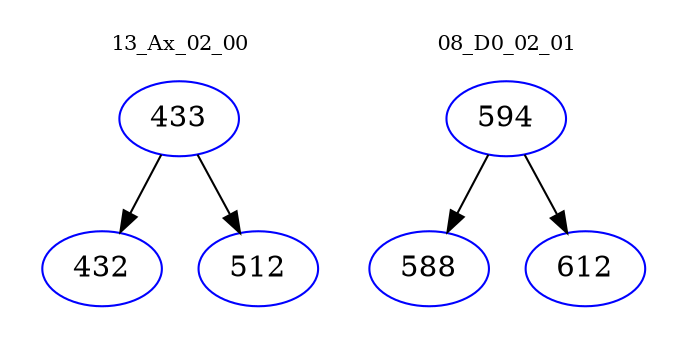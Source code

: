 digraph{
subgraph cluster_0 {
color = white
label = "13_Ax_02_00";
fontsize=10;
T0_433 [label="433", color="blue"]
T0_433 -> T0_432 [color="black"]
T0_432 [label="432", color="blue"]
T0_433 -> T0_512 [color="black"]
T0_512 [label="512", color="blue"]
}
subgraph cluster_1 {
color = white
label = "08_D0_02_01";
fontsize=10;
T1_594 [label="594", color="blue"]
T1_594 -> T1_588 [color="black"]
T1_588 [label="588", color="blue"]
T1_594 -> T1_612 [color="black"]
T1_612 [label="612", color="blue"]
}
}
